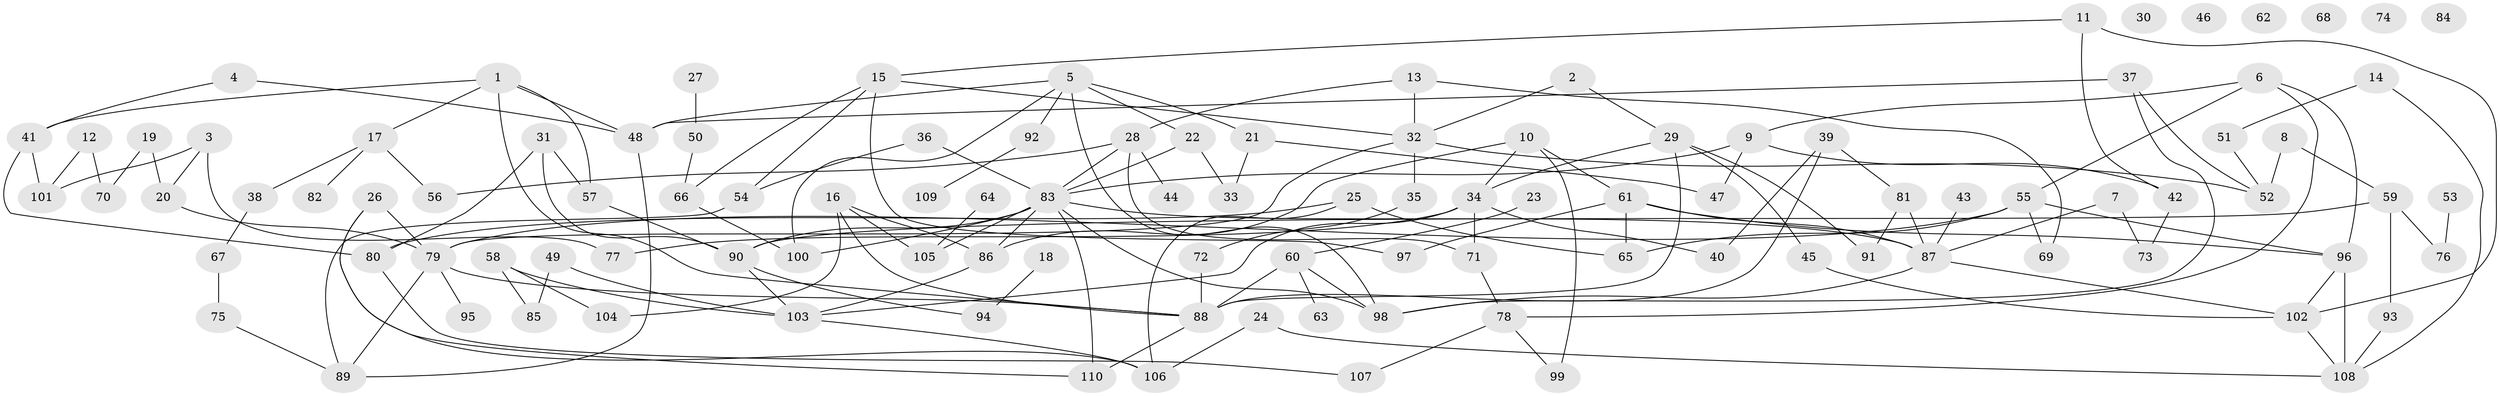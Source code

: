 // coarse degree distribution, {13: 0.01818181818181818, 10: 0.01818181818181818, 4: 0.12727272727272726, 2: 0.23636363636363636, 7: 0.07272727272727272, 6: 0.07272727272727272, 15: 0.01818181818181818, 8: 0.03636363636363636, 1: 0.12727272727272726, 3: 0.12727272727272726, 0: 0.10909090909090909, 9: 0.01818181818181818, 5: 0.01818181818181818}
// Generated by graph-tools (version 1.1) at 2025/16/03/04/25 18:16:29]
// undirected, 110 vertices, 163 edges
graph export_dot {
graph [start="1"]
  node [color=gray90,style=filled];
  1;
  2;
  3;
  4;
  5;
  6;
  7;
  8;
  9;
  10;
  11;
  12;
  13;
  14;
  15;
  16;
  17;
  18;
  19;
  20;
  21;
  22;
  23;
  24;
  25;
  26;
  27;
  28;
  29;
  30;
  31;
  32;
  33;
  34;
  35;
  36;
  37;
  38;
  39;
  40;
  41;
  42;
  43;
  44;
  45;
  46;
  47;
  48;
  49;
  50;
  51;
  52;
  53;
  54;
  55;
  56;
  57;
  58;
  59;
  60;
  61;
  62;
  63;
  64;
  65;
  66;
  67;
  68;
  69;
  70;
  71;
  72;
  73;
  74;
  75;
  76;
  77;
  78;
  79;
  80;
  81;
  82;
  83;
  84;
  85;
  86;
  87;
  88;
  89;
  90;
  91;
  92;
  93;
  94;
  95;
  96;
  97;
  98;
  99;
  100;
  101;
  102;
  103;
  104;
  105;
  106;
  107;
  108;
  109;
  110;
  1 -- 17;
  1 -- 41;
  1 -- 48;
  1 -- 57;
  1 -- 88;
  2 -- 29;
  2 -- 32;
  3 -- 20;
  3 -- 77;
  3 -- 101;
  4 -- 41;
  4 -- 48;
  5 -- 21;
  5 -- 22;
  5 -- 48;
  5 -- 92;
  5 -- 98;
  5 -- 100;
  6 -- 9;
  6 -- 55;
  6 -- 78;
  6 -- 96;
  7 -- 73;
  7 -- 87;
  8 -- 52;
  8 -- 59;
  9 -- 42;
  9 -- 47;
  9 -- 83;
  10 -- 34;
  10 -- 61;
  10 -- 86;
  10 -- 99;
  11 -- 15;
  11 -- 42;
  11 -- 102;
  12 -- 70;
  12 -- 101;
  13 -- 28;
  13 -- 32;
  13 -- 69;
  14 -- 51;
  14 -- 108;
  15 -- 32;
  15 -- 54;
  15 -- 66;
  15 -- 97;
  16 -- 86;
  16 -- 88;
  16 -- 104;
  16 -- 105;
  17 -- 38;
  17 -- 56;
  17 -- 82;
  18 -- 94;
  19 -- 20;
  19 -- 70;
  20 -- 79;
  21 -- 33;
  21 -- 47;
  22 -- 33;
  22 -- 83;
  23 -- 60;
  24 -- 106;
  24 -- 108;
  25 -- 65;
  25 -- 80;
  25 -- 106;
  26 -- 79;
  26 -- 106;
  26 -- 110;
  27 -- 50;
  28 -- 44;
  28 -- 56;
  28 -- 71;
  28 -- 83;
  29 -- 34;
  29 -- 45;
  29 -- 88;
  29 -- 91;
  31 -- 57;
  31 -- 80;
  31 -- 90;
  32 -- 35;
  32 -- 52;
  32 -- 79;
  34 -- 40;
  34 -- 71;
  34 -- 77;
  34 -- 103;
  35 -- 72;
  36 -- 54;
  36 -- 83;
  37 -- 48;
  37 -- 52;
  37 -- 98;
  38 -- 67;
  39 -- 40;
  39 -- 81;
  39 -- 88;
  41 -- 80;
  41 -- 101;
  42 -- 73;
  43 -- 87;
  45 -- 102;
  48 -- 89;
  49 -- 85;
  49 -- 103;
  50 -- 66;
  51 -- 52;
  53 -- 76;
  54 -- 89;
  55 -- 65;
  55 -- 69;
  55 -- 79;
  55 -- 96;
  57 -- 90;
  58 -- 85;
  58 -- 103;
  58 -- 104;
  59 -- 76;
  59 -- 90;
  59 -- 93;
  60 -- 63;
  60 -- 88;
  60 -- 98;
  61 -- 65;
  61 -- 87;
  61 -- 96;
  61 -- 97;
  64 -- 105;
  66 -- 100;
  67 -- 75;
  71 -- 78;
  72 -- 88;
  75 -- 89;
  78 -- 99;
  78 -- 107;
  79 -- 88;
  79 -- 89;
  79 -- 95;
  80 -- 107;
  81 -- 87;
  81 -- 91;
  83 -- 86;
  83 -- 87;
  83 -- 90;
  83 -- 98;
  83 -- 100;
  83 -- 105;
  83 -- 110;
  86 -- 103;
  87 -- 98;
  87 -- 102;
  88 -- 110;
  90 -- 94;
  90 -- 103;
  92 -- 109;
  93 -- 108;
  96 -- 102;
  96 -- 108;
  102 -- 108;
  103 -- 106;
}
